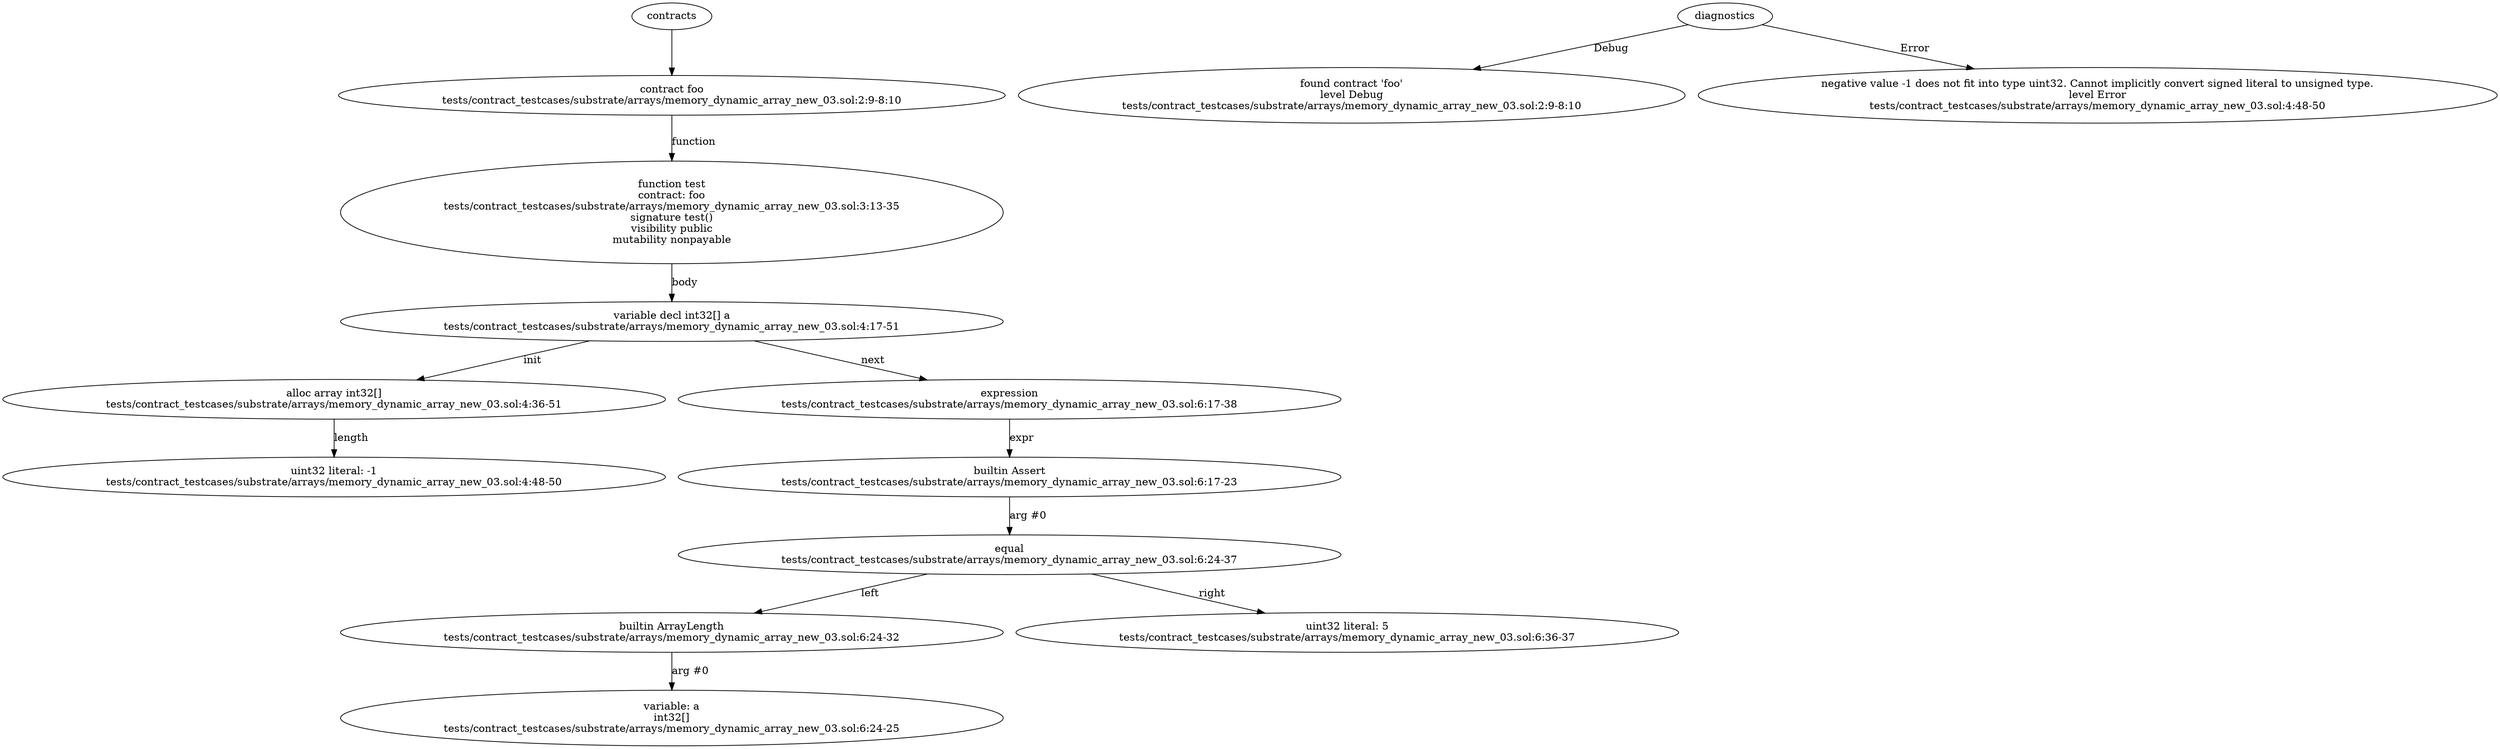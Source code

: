 strict digraph "tests/contract_testcases/substrate/arrays/memory_dynamic_array_new_03.sol" {
	contract [label="contract foo\ntests/contract_testcases/substrate/arrays/memory_dynamic_array_new_03.sol:2:9-8:10"]
	test [label="function test\ncontract: foo\ntests/contract_testcases/substrate/arrays/memory_dynamic_array_new_03.sol:3:13-35\nsignature test()\nvisibility public\nmutability nonpayable"]
	var_decl [label="variable decl int32[] a\ntests/contract_testcases/substrate/arrays/memory_dynamic_array_new_03.sol:4:17-51"]
	alloc_array [label="alloc array int32[]\ntests/contract_testcases/substrate/arrays/memory_dynamic_array_new_03.sol:4:36-51"]
	number_literal [label="uint32 literal: -1\ntests/contract_testcases/substrate/arrays/memory_dynamic_array_new_03.sol:4:48-50"]
	expr [label="expression\ntests/contract_testcases/substrate/arrays/memory_dynamic_array_new_03.sol:6:17-38"]
	builtins [label="builtin Assert\ntests/contract_testcases/substrate/arrays/memory_dynamic_array_new_03.sol:6:17-23"]
	equal [label="equal\ntests/contract_testcases/substrate/arrays/memory_dynamic_array_new_03.sol:6:24-37"]
	builtins_9 [label="builtin ArrayLength\ntests/contract_testcases/substrate/arrays/memory_dynamic_array_new_03.sol:6:24-32"]
	variable [label="variable: a\nint32[]\ntests/contract_testcases/substrate/arrays/memory_dynamic_array_new_03.sol:6:24-25"]
	number_literal_11 [label="uint32 literal: 5\ntests/contract_testcases/substrate/arrays/memory_dynamic_array_new_03.sol:6:36-37"]
	diagnostic [label="found contract 'foo'\nlevel Debug\ntests/contract_testcases/substrate/arrays/memory_dynamic_array_new_03.sol:2:9-8:10"]
	diagnostic_14 [label="negative value -1 does not fit into type uint32. Cannot implicitly convert signed literal to unsigned type.\nlevel Error\ntests/contract_testcases/substrate/arrays/memory_dynamic_array_new_03.sol:4:48-50"]
	contracts -> contract
	contract -> test [label="function"]
	test -> var_decl [label="body"]
	var_decl -> alloc_array [label="init"]
	alloc_array -> number_literal [label="length"]
	var_decl -> expr [label="next"]
	expr -> builtins [label="expr"]
	builtins -> equal [label="arg #0"]
	equal -> builtins_9 [label="left"]
	builtins_9 -> variable [label="arg #0"]
	equal -> number_literal_11 [label="right"]
	diagnostics -> diagnostic [label="Debug"]
	diagnostics -> diagnostic_14 [label="Error"]
}
